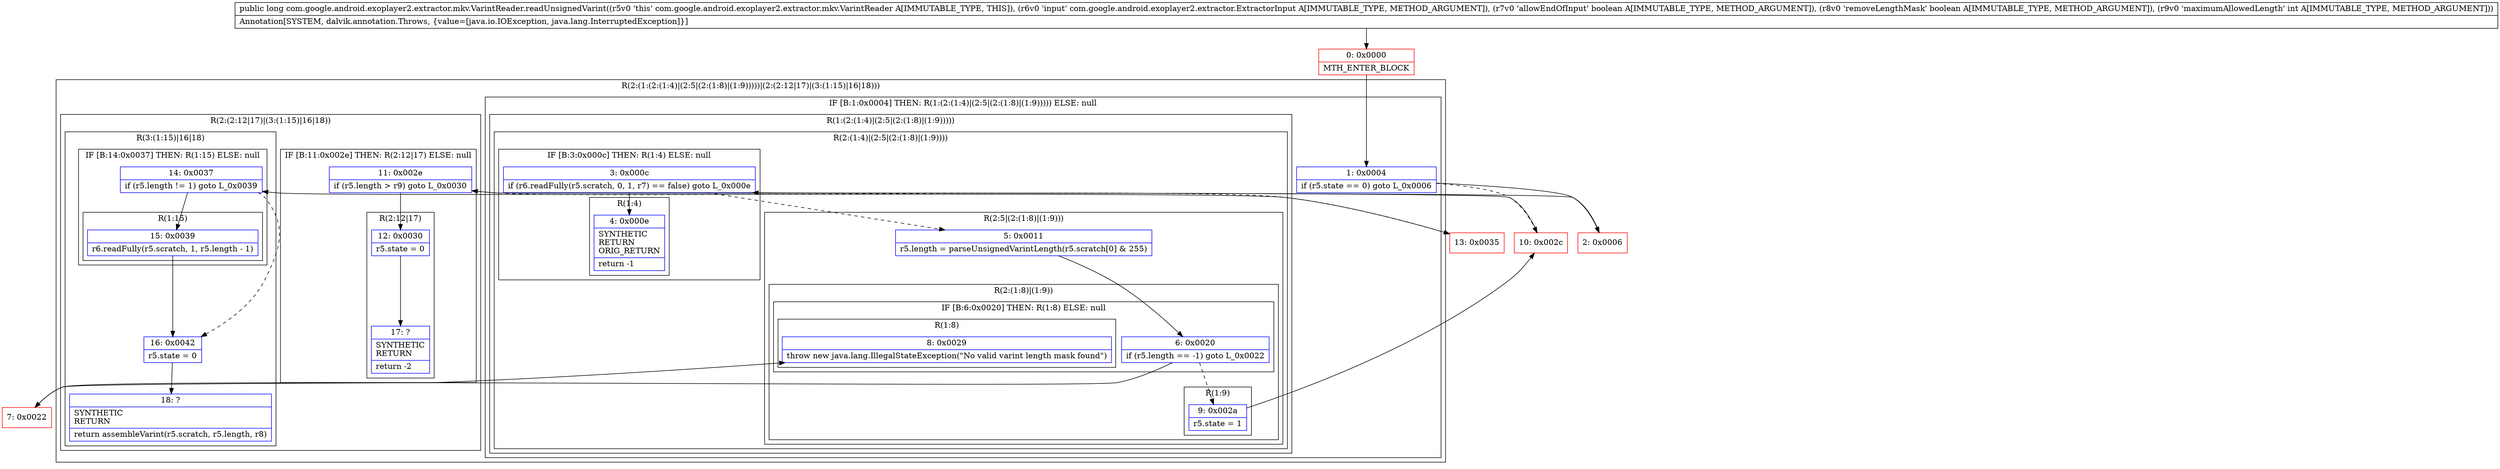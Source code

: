 digraph "CFG forcom.google.android.exoplayer2.extractor.mkv.VarintReader.readUnsignedVarint(Lcom\/google\/android\/exoplayer2\/extractor\/ExtractorInput;ZZI)J" {
subgraph cluster_Region_756967138 {
label = "R(2:(1:(2:(1:4)|(2:5|(2:(1:8)|(1:9)))))|(2:(2:12|17)|(3:(1:15)|16|18)))";
node [shape=record,color=blue];
subgraph cluster_IfRegion_2141787381 {
label = "IF [B:1:0x0004] THEN: R(1:(2:(1:4)|(2:5|(2:(1:8)|(1:9))))) ELSE: null";
node [shape=record,color=blue];
Node_1 [shape=record,label="{1\:\ 0x0004|if (r5.state == 0) goto L_0x0006\l}"];
subgraph cluster_Region_92969604 {
label = "R(1:(2:(1:4)|(2:5|(2:(1:8)|(1:9)))))";
node [shape=record,color=blue];
subgraph cluster_Region_1021279475 {
label = "R(2:(1:4)|(2:5|(2:(1:8)|(1:9))))";
node [shape=record,color=blue];
subgraph cluster_IfRegion_1655186684 {
label = "IF [B:3:0x000c] THEN: R(1:4) ELSE: null";
node [shape=record,color=blue];
Node_3 [shape=record,label="{3\:\ 0x000c|if (r6.readFully(r5.scratch, 0, 1, r7) == false) goto L_0x000e\l}"];
subgraph cluster_Region_1427217120 {
label = "R(1:4)";
node [shape=record,color=blue];
Node_4 [shape=record,label="{4\:\ 0x000e|SYNTHETIC\lRETURN\lORIG_RETURN\l|return \-1\l}"];
}
}
subgraph cluster_Region_77489276 {
label = "R(2:5|(2:(1:8)|(1:9)))";
node [shape=record,color=blue];
Node_5 [shape=record,label="{5\:\ 0x0011|r5.length = parseUnsignedVarintLength(r5.scratch[0] & 255)\l}"];
subgraph cluster_Region_1130477816 {
label = "R(2:(1:8)|(1:9))";
node [shape=record,color=blue];
subgraph cluster_IfRegion_1624107948 {
label = "IF [B:6:0x0020] THEN: R(1:8) ELSE: null";
node [shape=record,color=blue];
Node_6 [shape=record,label="{6\:\ 0x0020|if (r5.length == \-1) goto L_0x0022\l}"];
subgraph cluster_Region_961719247 {
label = "R(1:8)";
node [shape=record,color=blue];
Node_8 [shape=record,label="{8\:\ 0x0029|throw new java.lang.IllegalStateException(\"No valid varint length mask found\")\l}"];
}
}
subgraph cluster_Region_1310229789 {
label = "R(1:9)";
node [shape=record,color=blue];
Node_9 [shape=record,label="{9\:\ 0x002a|r5.state = 1\l}"];
}
}
}
}
}
}
subgraph cluster_Region_7361118 {
label = "R(2:(2:12|17)|(3:(1:15)|16|18))";
node [shape=record,color=blue];
subgraph cluster_IfRegion_258955639 {
label = "IF [B:11:0x002e] THEN: R(2:12|17) ELSE: null";
node [shape=record,color=blue];
Node_11 [shape=record,label="{11\:\ 0x002e|if (r5.length \> r9) goto L_0x0030\l}"];
subgraph cluster_Region_592414598 {
label = "R(2:12|17)";
node [shape=record,color=blue];
Node_12 [shape=record,label="{12\:\ 0x0030|r5.state = 0\l}"];
Node_17 [shape=record,label="{17\:\ ?|SYNTHETIC\lRETURN\l|return \-2\l}"];
}
}
subgraph cluster_Region_703979167 {
label = "R(3:(1:15)|16|18)";
node [shape=record,color=blue];
subgraph cluster_IfRegion_722832221 {
label = "IF [B:14:0x0037] THEN: R(1:15) ELSE: null";
node [shape=record,color=blue];
Node_14 [shape=record,label="{14\:\ 0x0037|if (r5.length != 1) goto L_0x0039\l}"];
subgraph cluster_Region_1589959593 {
label = "R(1:15)";
node [shape=record,color=blue];
Node_15 [shape=record,label="{15\:\ 0x0039|r6.readFully(r5.scratch, 1, r5.length \- 1)\l}"];
}
}
Node_16 [shape=record,label="{16\:\ 0x0042|r5.state = 0\l}"];
Node_18 [shape=record,label="{18\:\ ?|SYNTHETIC\lRETURN\l|return assembleVarint(r5.scratch, r5.length, r8)\l}"];
}
}
}
Node_0 [shape=record,color=red,label="{0\:\ 0x0000|MTH_ENTER_BLOCK\l}"];
Node_2 [shape=record,color=red,label="{2\:\ 0x0006}"];
Node_7 [shape=record,color=red,label="{7\:\ 0x0022}"];
Node_10 [shape=record,color=red,label="{10\:\ 0x002c}"];
Node_13 [shape=record,color=red,label="{13\:\ 0x0035}"];
MethodNode[shape=record,label="{public long com.google.android.exoplayer2.extractor.mkv.VarintReader.readUnsignedVarint((r5v0 'this' com.google.android.exoplayer2.extractor.mkv.VarintReader A[IMMUTABLE_TYPE, THIS]), (r6v0 'input' com.google.android.exoplayer2.extractor.ExtractorInput A[IMMUTABLE_TYPE, METHOD_ARGUMENT]), (r7v0 'allowEndOfInput' boolean A[IMMUTABLE_TYPE, METHOD_ARGUMENT]), (r8v0 'removeLengthMask' boolean A[IMMUTABLE_TYPE, METHOD_ARGUMENT]), (r9v0 'maximumAllowedLength' int A[IMMUTABLE_TYPE, METHOD_ARGUMENT]))  | Annotation[SYSTEM, dalvik.annotation.Throws, \{value=[java.io.IOException, java.lang.InterruptedException]\}]\l}"];
MethodNode -> Node_0;
Node_1 -> Node_2;
Node_1 -> Node_10[style=dashed];
Node_3 -> Node_4;
Node_3 -> Node_5[style=dashed];
Node_5 -> Node_6;
Node_6 -> Node_7;
Node_6 -> Node_9[style=dashed];
Node_9 -> Node_10;
Node_11 -> Node_12;
Node_11 -> Node_13[style=dashed];
Node_12 -> Node_17;
Node_14 -> Node_15;
Node_14 -> Node_16[style=dashed];
Node_15 -> Node_16;
Node_16 -> Node_18;
Node_0 -> Node_1;
Node_2 -> Node_3;
Node_7 -> Node_8;
Node_10 -> Node_11;
Node_13 -> Node_14;
}

